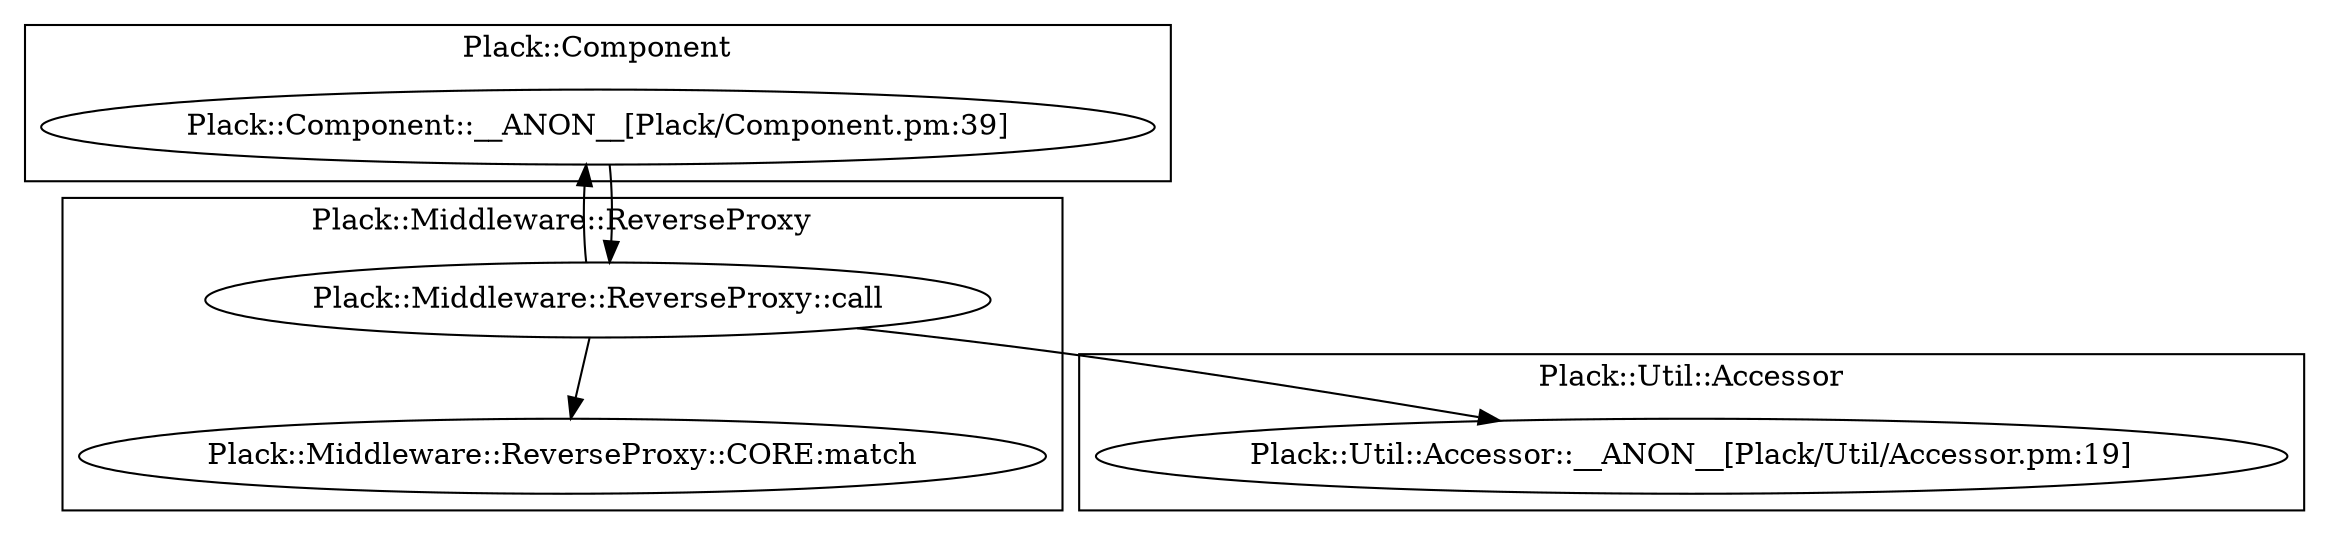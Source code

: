 digraph {
graph [overlap=false]
subgraph cluster_Plack_Util_Accessor {
	label="Plack::Util::Accessor";
	"Plack::Util::Accessor::__ANON__[Plack/Util/Accessor.pm:19]";
}
subgraph cluster_Plack_Component {
	label="Plack::Component";
	"Plack::Component::__ANON__[Plack/Component.pm:39]";
}
subgraph cluster_Plack_Middleware_ReverseProxy {
	label="Plack::Middleware::ReverseProxy";
	"Plack::Middleware::ReverseProxy::CORE:match";
	"Plack::Middleware::ReverseProxy::call";
}
"Plack::Middleware::ReverseProxy::call" -> "Plack::Util::Accessor::__ANON__[Plack/Util/Accessor.pm:19]";
"Plack::Middleware::ReverseProxy::call" -> "Plack::Component::__ANON__[Plack/Component.pm:39]";
"Plack::Middleware::ReverseProxy::call" -> "Plack::Middleware::ReverseProxy::CORE:match";
"Plack::Component::__ANON__[Plack/Component.pm:39]" -> "Plack::Middleware::ReverseProxy::call";
}

